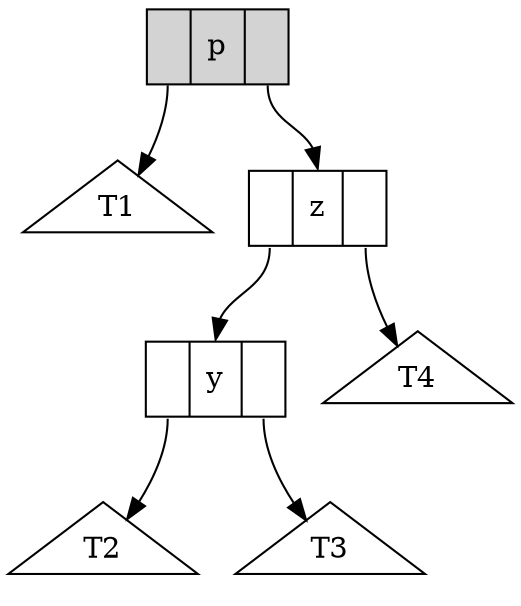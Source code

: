 digraph srr {
{node [ shape = record ] p y z};
{node [ shape = triangle ] T1 T2 T3 T4};
p [ label ="<f0> | <f1> p | <f2> ", style=filled ];
y [ label ="<f0> | <f1> y | <f2> "];
z [ label ="<f0> | <f1> z | <f2> "];
"p":f0 -> T1;
"p":f2 -> "z":f1;
"z":f0 -> "y":f1;
"z":f2 -> T4;
"y":f0 -> T2;
"y":f2 -> T3;
}